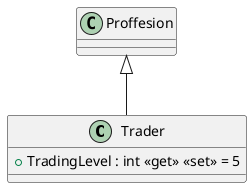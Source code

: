 @startuml
class Trader {
    + TradingLevel : int <<get>> <<set>> = 5
}
Proffesion <|-- Trader
@enduml
